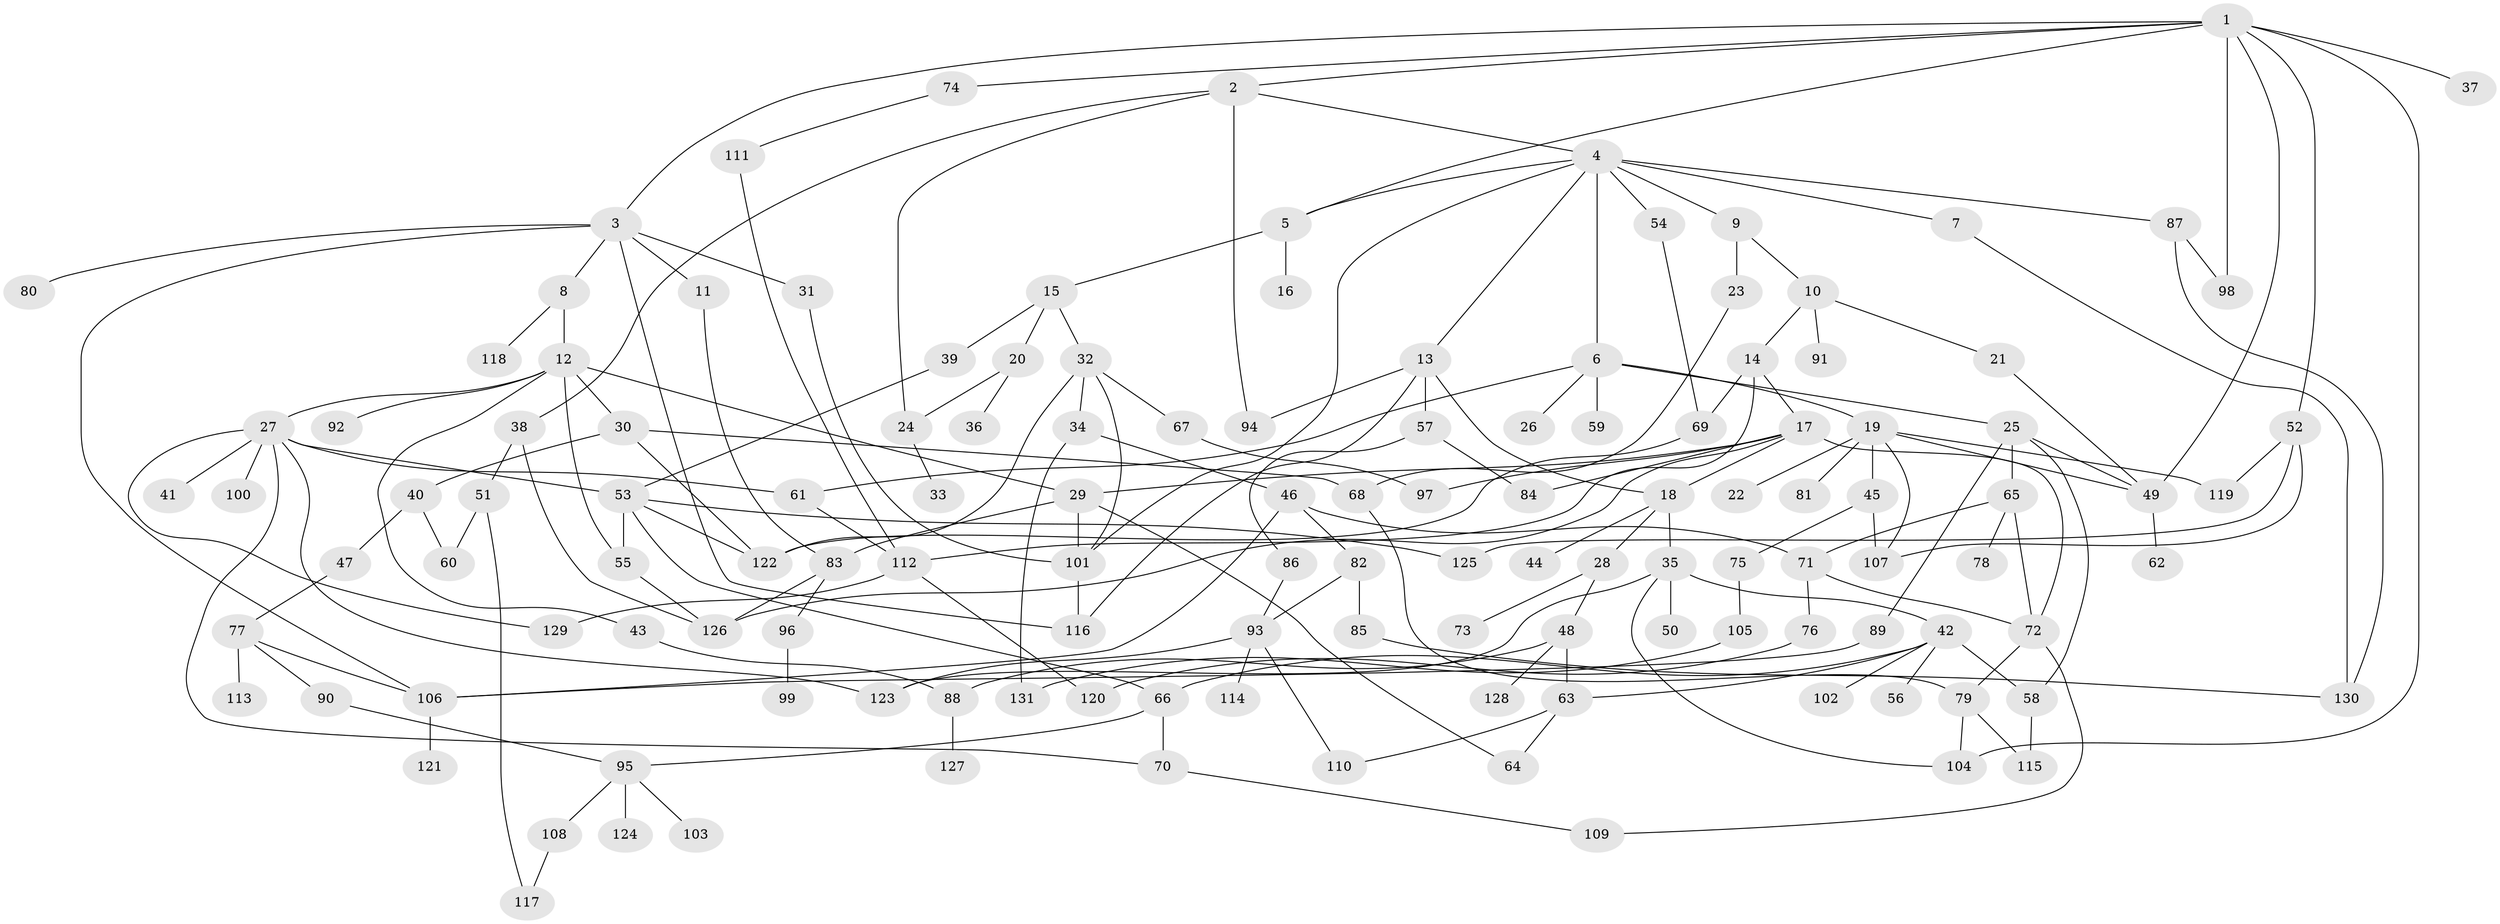 // coarse degree distribution, {2: 0.15, 5: 0.25, 8: 0.025, 4: 0.225, 3: 0.25, 10: 0.05, 11: 0.025, 13: 0.025}
// Generated by graph-tools (version 1.1) at 2025/36/03/04/25 23:36:13]
// undirected, 131 vertices, 193 edges
graph export_dot {
  node [color=gray90,style=filled];
  1;
  2;
  3;
  4;
  5;
  6;
  7;
  8;
  9;
  10;
  11;
  12;
  13;
  14;
  15;
  16;
  17;
  18;
  19;
  20;
  21;
  22;
  23;
  24;
  25;
  26;
  27;
  28;
  29;
  30;
  31;
  32;
  33;
  34;
  35;
  36;
  37;
  38;
  39;
  40;
  41;
  42;
  43;
  44;
  45;
  46;
  47;
  48;
  49;
  50;
  51;
  52;
  53;
  54;
  55;
  56;
  57;
  58;
  59;
  60;
  61;
  62;
  63;
  64;
  65;
  66;
  67;
  68;
  69;
  70;
  71;
  72;
  73;
  74;
  75;
  76;
  77;
  78;
  79;
  80;
  81;
  82;
  83;
  84;
  85;
  86;
  87;
  88;
  89;
  90;
  91;
  92;
  93;
  94;
  95;
  96;
  97;
  98;
  99;
  100;
  101;
  102;
  103;
  104;
  105;
  106;
  107;
  108;
  109;
  110;
  111;
  112;
  113;
  114;
  115;
  116;
  117;
  118;
  119;
  120;
  121;
  122;
  123;
  124;
  125;
  126;
  127;
  128;
  129;
  130;
  131;
  1 -- 2;
  1 -- 3;
  1 -- 37;
  1 -- 49;
  1 -- 52;
  1 -- 74;
  1 -- 5;
  1 -- 104;
  1 -- 98;
  2 -- 4;
  2 -- 24;
  2 -- 38;
  2 -- 94;
  3 -- 8;
  3 -- 11;
  3 -- 31;
  3 -- 80;
  3 -- 116;
  3 -- 106;
  4 -- 5;
  4 -- 6;
  4 -- 7;
  4 -- 9;
  4 -- 13;
  4 -- 54;
  4 -- 87;
  4 -- 101;
  5 -- 15;
  5 -- 16;
  6 -- 19;
  6 -- 25;
  6 -- 26;
  6 -- 59;
  6 -- 61;
  7 -- 130;
  8 -- 12;
  8 -- 118;
  9 -- 10;
  9 -- 23;
  10 -- 14;
  10 -- 21;
  10 -- 91;
  11 -- 83;
  12 -- 27;
  12 -- 30;
  12 -- 43;
  12 -- 55;
  12 -- 92;
  12 -- 29;
  13 -- 57;
  13 -- 116;
  13 -- 18;
  13 -- 94;
  14 -- 17;
  14 -- 69;
  14 -- 112;
  15 -- 20;
  15 -- 32;
  15 -- 39;
  17 -- 18;
  17 -- 29;
  17 -- 97;
  17 -- 126;
  17 -- 72;
  17 -- 84;
  18 -- 28;
  18 -- 35;
  18 -- 44;
  19 -- 22;
  19 -- 45;
  19 -- 81;
  19 -- 119;
  19 -- 49;
  19 -- 107;
  20 -- 36;
  20 -- 24;
  21 -- 49;
  23 -- 68;
  24 -- 33;
  25 -- 65;
  25 -- 89;
  25 -- 58;
  25 -- 49;
  27 -- 41;
  27 -- 53;
  27 -- 100;
  27 -- 61;
  27 -- 123;
  27 -- 70;
  27 -- 129;
  28 -- 48;
  28 -- 73;
  29 -- 83;
  29 -- 64;
  29 -- 101;
  30 -- 40;
  30 -- 68;
  30 -- 122;
  31 -- 101;
  32 -- 34;
  32 -- 67;
  32 -- 101;
  32 -- 122;
  34 -- 46;
  34 -- 131;
  35 -- 42;
  35 -- 50;
  35 -- 104;
  35 -- 123;
  38 -- 51;
  38 -- 126;
  39 -- 53;
  40 -- 47;
  40 -- 60;
  42 -- 56;
  42 -- 58;
  42 -- 63;
  42 -- 66;
  42 -- 102;
  43 -- 88;
  45 -- 75;
  45 -- 107;
  46 -- 82;
  46 -- 106;
  46 -- 71;
  47 -- 77;
  48 -- 128;
  48 -- 88;
  48 -- 63;
  49 -- 62;
  51 -- 60;
  51 -- 117;
  52 -- 125;
  52 -- 107;
  52 -- 119;
  53 -- 122;
  53 -- 125;
  53 -- 66;
  53 -- 55;
  54 -- 69;
  55 -- 126;
  57 -- 84;
  57 -- 86;
  58 -- 115;
  61 -- 112;
  63 -- 64;
  63 -- 110;
  65 -- 71;
  65 -- 72;
  65 -- 78;
  66 -- 70;
  66 -- 95;
  67 -- 97;
  68 -- 79;
  69 -- 122;
  70 -- 109;
  71 -- 76;
  71 -- 72;
  72 -- 79;
  72 -- 109;
  74 -- 111;
  75 -- 105;
  76 -- 120;
  77 -- 90;
  77 -- 113;
  77 -- 106;
  79 -- 115;
  79 -- 104;
  82 -- 85;
  82 -- 93;
  83 -- 96;
  83 -- 126;
  85 -- 130;
  86 -- 93;
  87 -- 98;
  87 -- 130;
  88 -- 127;
  89 -- 106;
  90 -- 95;
  93 -- 114;
  93 -- 123;
  93 -- 110;
  95 -- 103;
  95 -- 108;
  95 -- 124;
  96 -- 99;
  101 -- 116;
  105 -- 131;
  106 -- 121;
  108 -- 117;
  111 -- 112;
  112 -- 120;
  112 -- 129;
}
